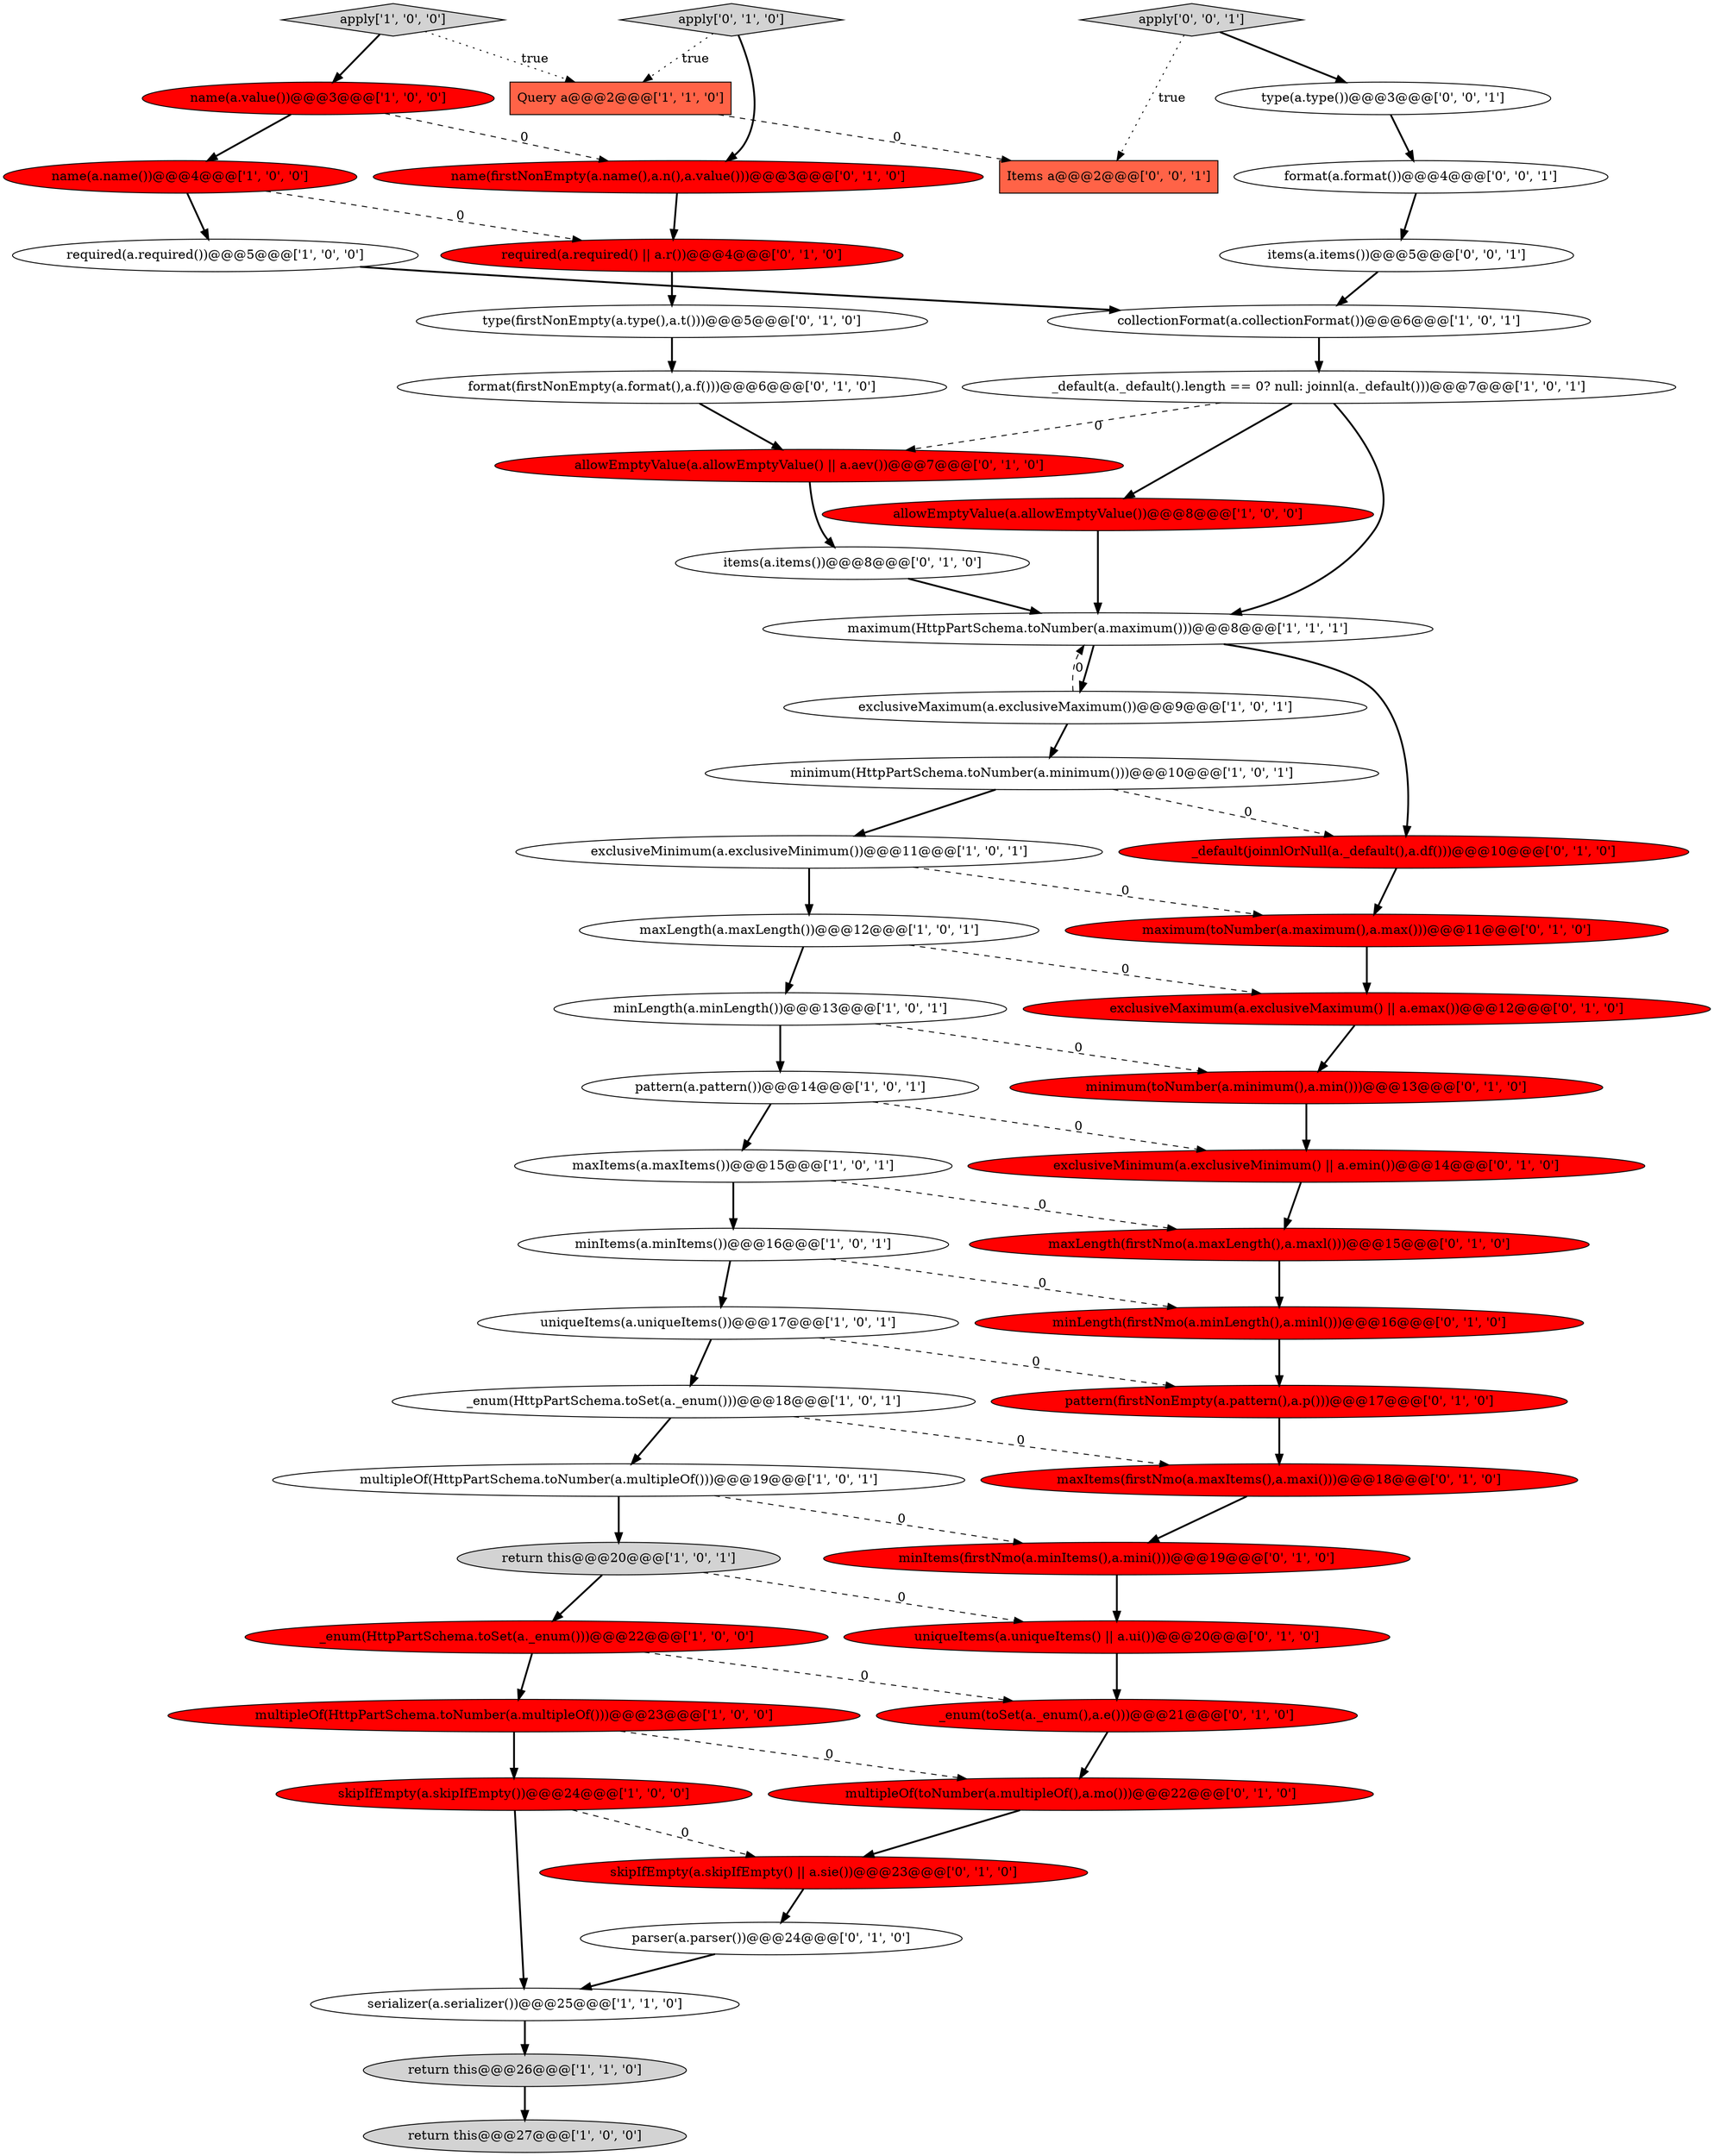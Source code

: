 digraph {
1 [style = filled, label = "name(a.name())@@@4@@@['1', '0', '0']", fillcolor = red, shape = ellipse image = "AAA1AAABBB1BBB"];
9 [style = filled, label = "collectionFormat(a.collectionFormat())@@@6@@@['1', '0', '1']", fillcolor = white, shape = ellipse image = "AAA0AAABBB1BBB"];
50 [style = filled, label = "format(a.format())@@@4@@@['0', '0', '1']", fillcolor = white, shape = ellipse image = "AAA0AAABBB3BBB"];
46 [style = filled, label = "required(a.required() || a.r())@@@4@@@['0', '1', '0']", fillcolor = red, shape = ellipse image = "AAA1AAABBB2BBB"];
4 [style = filled, label = "return this@@@26@@@['1', '1', '0']", fillcolor = lightgray, shape = ellipse image = "AAA0AAABBB1BBB"];
25 [style = filled, label = "return this@@@27@@@['1', '0', '0']", fillcolor = lightgray, shape = ellipse image = "AAA0AAABBB1BBB"];
0 [style = filled, label = "minLength(a.minLength())@@@13@@@['1', '0', '1']", fillcolor = white, shape = ellipse image = "AAA0AAABBB1BBB"];
8 [style = filled, label = "serializer(a.serializer())@@@25@@@['1', '1', '0']", fillcolor = white, shape = ellipse image = "AAA0AAABBB1BBB"];
40 [style = filled, label = "minLength(firstNmo(a.minLength(),a.minl()))@@@16@@@['0', '1', '0']", fillcolor = red, shape = ellipse image = "AAA1AAABBB2BBB"];
32 [style = filled, label = "maxLength(firstNmo(a.maxLength(),a.maxl()))@@@15@@@['0', '1', '0']", fillcolor = red, shape = ellipse image = "AAA1AAABBB2BBB"];
2 [style = filled, label = "_enum(HttpPartSchema.toSet(a._enum()))@@@22@@@['1', '0', '0']", fillcolor = red, shape = ellipse image = "AAA1AAABBB1BBB"];
44 [style = filled, label = "format(firstNonEmpty(a.format(),a.f()))@@@6@@@['0', '1', '0']", fillcolor = white, shape = ellipse image = "AAA0AAABBB2BBB"];
11 [style = filled, label = "multipleOf(HttpPartSchema.toNumber(a.multipleOf()))@@@19@@@['1', '0', '1']", fillcolor = white, shape = ellipse image = "AAA0AAABBB1BBB"];
35 [style = filled, label = "pattern(firstNonEmpty(a.pattern(),a.p()))@@@17@@@['0', '1', '0']", fillcolor = red, shape = ellipse image = "AAA1AAABBB2BBB"];
21 [style = filled, label = "maximum(HttpPartSchema.toNumber(a.maximum()))@@@8@@@['1', '1', '1']", fillcolor = white, shape = ellipse image = "AAA0AAABBB1BBB"];
39 [style = filled, label = "allowEmptyValue(a.allowEmptyValue() || a.aev())@@@7@@@['0', '1', '0']", fillcolor = red, shape = ellipse image = "AAA1AAABBB2BBB"];
45 [style = filled, label = "multipleOf(toNumber(a.multipleOf(),a.mo()))@@@22@@@['0', '1', '0']", fillcolor = red, shape = ellipse image = "AAA1AAABBB2BBB"];
28 [style = filled, label = "exclusiveMinimum(a.exclusiveMinimum() || a.emin())@@@14@@@['0', '1', '0']", fillcolor = red, shape = ellipse image = "AAA1AAABBB2BBB"];
26 [style = filled, label = "return this@@@20@@@['1', '0', '1']", fillcolor = lightgray, shape = ellipse image = "AAA0AAABBB1BBB"];
17 [style = filled, label = "Query a@@@2@@@['1', '1', '0']", fillcolor = tomato, shape = box image = "AAA0AAABBB1BBB"];
33 [style = filled, label = "items(a.items())@@@8@@@['0', '1', '0']", fillcolor = white, shape = ellipse image = "AAA0AAABBB2BBB"];
36 [style = filled, label = "name(firstNonEmpty(a.name(),a.n(),a.value()))@@@3@@@['0', '1', '0']", fillcolor = red, shape = ellipse image = "AAA1AAABBB2BBB"];
42 [style = filled, label = "parser(a.parser())@@@24@@@['0', '1', '0']", fillcolor = white, shape = ellipse image = "AAA0AAABBB2BBB"];
34 [style = filled, label = "apply['0', '1', '0']", fillcolor = lightgray, shape = diamond image = "AAA0AAABBB2BBB"];
13 [style = filled, label = "required(a.required())@@@5@@@['1', '0', '0']", fillcolor = white, shape = ellipse image = "AAA0AAABBB1BBB"];
5 [style = filled, label = "exclusiveMaximum(a.exclusiveMaximum())@@@9@@@['1', '0', '1']", fillcolor = white, shape = ellipse image = "AAA0AAABBB1BBB"];
24 [style = filled, label = "exclusiveMinimum(a.exclusiveMinimum())@@@11@@@['1', '0', '1']", fillcolor = white, shape = ellipse image = "AAA0AAABBB1BBB"];
18 [style = filled, label = "apply['1', '0', '0']", fillcolor = lightgray, shape = diamond image = "AAA0AAABBB1BBB"];
49 [style = filled, label = "type(a.type())@@@3@@@['0', '0', '1']", fillcolor = white, shape = ellipse image = "AAA0AAABBB3BBB"];
30 [style = filled, label = "maximum(toNumber(a.maximum(),a.max()))@@@11@@@['0', '1', '0']", fillcolor = red, shape = ellipse image = "AAA1AAABBB2BBB"];
19 [style = filled, label = "minItems(a.minItems())@@@16@@@['1', '0', '1']", fillcolor = white, shape = ellipse image = "AAA0AAABBB1BBB"];
48 [style = filled, label = "_enum(toSet(a._enum(),a.e()))@@@21@@@['0', '1', '0']", fillcolor = red, shape = ellipse image = "AAA1AAABBB2BBB"];
43 [style = filled, label = "_default(joinnlOrNull(a._default(),a.df()))@@@10@@@['0', '1', '0']", fillcolor = red, shape = ellipse image = "AAA1AAABBB2BBB"];
31 [style = filled, label = "exclusiveMaximum(a.exclusiveMaximum() || a.emax())@@@12@@@['0', '1', '0']", fillcolor = red, shape = ellipse image = "AAA1AAABBB2BBB"];
38 [style = filled, label = "maxItems(firstNmo(a.maxItems(),a.maxi()))@@@18@@@['0', '1', '0']", fillcolor = red, shape = ellipse image = "AAA1AAABBB2BBB"];
47 [style = filled, label = "minItems(firstNmo(a.minItems(),a.mini()))@@@19@@@['0', '1', '0']", fillcolor = red, shape = ellipse image = "AAA1AAABBB2BBB"];
29 [style = filled, label = "minimum(toNumber(a.minimum(),a.min()))@@@13@@@['0', '1', '0']", fillcolor = red, shape = ellipse image = "AAA1AAABBB2BBB"];
23 [style = filled, label = "uniqueItems(a.uniqueItems())@@@17@@@['1', '0', '1']", fillcolor = white, shape = ellipse image = "AAA0AAABBB1BBB"];
41 [style = filled, label = "skipIfEmpty(a.skipIfEmpty() || a.sie())@@@23@@@['0', '1', '0']", fillcolor = red, shape = ellipse image = "AAA1AAABBB2BBB"];
3 [style = filled, label = "maxLength(a.maxLength())@@@12@@@['1', '0', '1']", fillcolor = white, shape = ellipse image = "AAA0AAABBB1BBB"];
15 [style = filled, label = "skipIfEmpty(a.skipIfEmpty())@@@24@@@['1', '0', '0']", fillcolor = red, shape = ellipse image = "AAA1AAABBB1BBB"];
14 [style = filled, label = "_default(a._default().length == 0? null: joinnl(a._default()))@@@7@@@['1', '0', '1']", fillcolor = white, shape = ellipse image = "AAA0AAABBB1BBB"];
51 [style = filled, label = "apply['0', '0', '1']", fillcolor = lightgray, shape = diamond image = "AAA0AAABBB3BBB"];
10 [style = filled, label = "pattern(a.pattern())@@@14@@@['1', '0', '1']", fillcolor = white, shape = ellipse image = "AAA0AAABBB1BBB"];
27 [style = filled, label = "uniqueItems(a.uniqueItems() || a.ui())@@@20@@@['0', '1', '0']", fillcolor = red, shape = ellipse image = "AAA1AAABBB2BBB"];
53 [style = filled, label = "items(a.items())@@@5@@@['0', '0', '1']", fillcolor = white, shape = ellipse image = "AAA0AAABBB3BBB"];
20 [style = filled, label = "_enum(HttpPartSchema.toSet(a._enum()))@@@18@@@['1', '0', '1']", fillcolor = white, shape = ellipse image = "AAA0AAABBB1BBB"];
7 [style = filled, label = "allowEmptyValue(a.allowEmptyValue())@@@8@@@['1', '0', '0']", fillcolor = red, shape = ellipse image = "AAA1AAABBB1BBB"];
6 [style = filled, label = "multipleOf(HttpPartSchema.toNumber(a.multipleOf()))@@@23@@@['1', '0', '0']", fillcolor = red, shape = ellipse image = "AAA1AAABBB1BBB"];
52 [style = filled, label = "Items a@@@2@@@['0', '0', '1']", fillcolor = tomato, shape = box image = "AAA0AAABBB3BBB"];
12 [style = filled, label = "minimum(HttpPartSchema.toNumber(a.minimum()))@@@10@@@['1', '0', '1']", fillcolor = white, shape = ellipse image = "AAA0AAABBB1BBB"];
16 [style = filled, label = "name(a.value())@@@3@@@['1', '0', '0']", fillcolor = red, shape = ellipse image = "AAA1AAABBB1BBB"];
22 [style = filled, label = "maxItems(a.maxItems())@@@15@@@['1', '0', '1']", fillcolor = white, shape = ellipse image = "AAA0AAABBB1BBB"];
37 [style = filled, label = "type(firstNonEmpty(a.type(),a.t()))@@@5@@@['0', '1', '0']", fillcolor = white, shape = ellipse image = "AAA0AAABBB2BBB"];
10->22 [style = bold, label=""];
45->41 [style = bold, label=""];
23->20 [style = bold, label=""];
40->35 [style = bold, label=""];
4->25 [style = bold, label=""];
22->19 [style = bold, label=""];
3->31 [style = dashed, label="0"];
2->6 [style = bold, label=""];
21->43 [style = bold, label=""];
42->8 [style = bold, label=""];
23->35 [style = dashed, label="0"];
14->39 [style = dashed, label="0"];
10->28 [style = dashed, label="0"];
31->29 [style = bold, label=""];
22->32 [style = dashed, label="0"];
51->49 [style = bold, label=""];
24->30 [style = dashed, label="0"];
12->24 [style = bold, label=""];
47->27 [style = bold, label=""];
17->52 [style = dashed, label="0"];
44->39 [style = bold, label=""];
1->13 [style = bold, label=""];
46->37 [style = bold, label=""];
15->41 [style = dashed, label="0"];
43->30 [style = bold, label=""];
6->15 [style = bold, label=""];
3->0 [style = bold, label=""];
39->33 [style = bold, label=""];
14->7 [style = bold, label=""];
28->32 [style = bold, label=""];
49->50 [style = bold, label=""];
29->28 [style = bold, label=""];
12->43 [style = dashed, label="0"];
21->5 [style = bold, label=""];
26->2 [style = bold, label=""];
36->46 [style = bold, label=""];
0->10 [style = bold, label=""];
48->45 [style = bold, label=""];
2->48 [style = dashed, label="0"];
11->47 [style = dashed, label="0"];
20->38 [style = dashed, label="0"];
6->45 [style = dashed, label="0"];
16->1 [style = bold, label=""];
5->12 [style = bold, label=""];
34->17 [style = dotted, label="true"];
30->31 [style = bold, label=""];
1->46 [style = dashed, label="0"];
19->23 [style = bold, label=""];
32->40 [style = bold, label=""];
34->36 [style = bold, label=""];
51->52 [style = dotted, label="true"];
0->29 [style = dashed, label="0"];
37->44 [style = bold, label=""];
9->14 [style = bold, label=""];
27->48 [style = bold, label=""];
38->47 [style = bold, label=""];
7->21 [style = bold, label=""];
16->36 [style = dashed, label="0"];
5->21 [style = dashed, label="0"];
13->9 [style = bold, label=""];
35->38 [style = bold, label=""];
8->4 [style = bold, label=""];
14->21 [style = bold, label=""];
18->17 [style = dotted, label="true"];
33->21 [style = bold, label=""];
53->9 [style = bold, label=""];
24->3 [style = bold, label=""];
15->8 [style = bold, label=""];
50->53 [style = bold, label=""];
19->40 [style = dashed, label="0"];
26->27 [style = dashed, label="0"];
11->26 [style = bold, label=""];
20->11 [style = bold, label=""];
41->42 [style = bold, label=""];
18->16 [style = bold, label=""];
}
